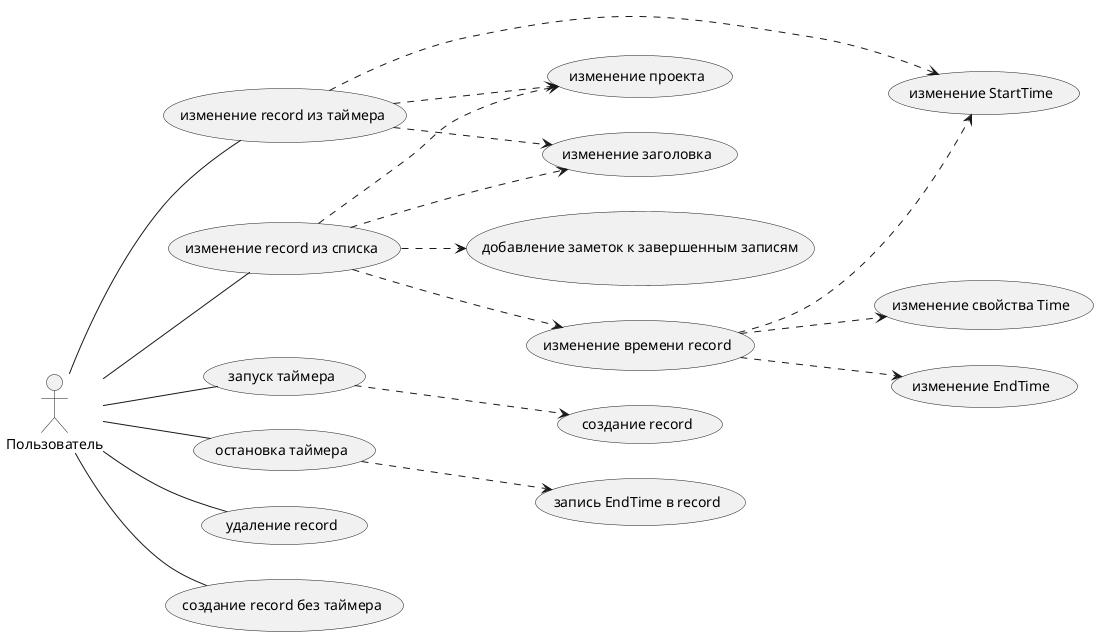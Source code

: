 @startuml timaproject-use-case

left to right direction

actor Пользователь as user

(изменение record из таймера) as changeRecordTimer
(запуск таймера) as startTimer

(создание record) as changeRecord



user -- changeRecordTimer

user -- startTimer

startTimer ..> changeRecord

changeRecordTimer ..> (изменение заголовка) 
changeRecordTimer ..> (изменение StartTime)
changeRecordTimer ..> (изменение проекта)

user -- (остановка таймера)

(остановка таймера) ..> (запись EndTime в record)


user -- (удаление record)
user -- (создание record без таймера)
user -- (изменение record из списка)
(изменение record из списка) ..> (изменение заголовка) 
(изменение record из списка) ..> (изменение проекта)
(изменение record из списка) ..> (изменение времени record)
(изменение времени record) ..> (изменение StartTime)
(изменение времени record) ..> (изменение EndTime)
(изменение времени record) ..> (изменение свойства Time)
(изменение record из списка) ..> (добавление заметок к завершенным записям)


@enduml